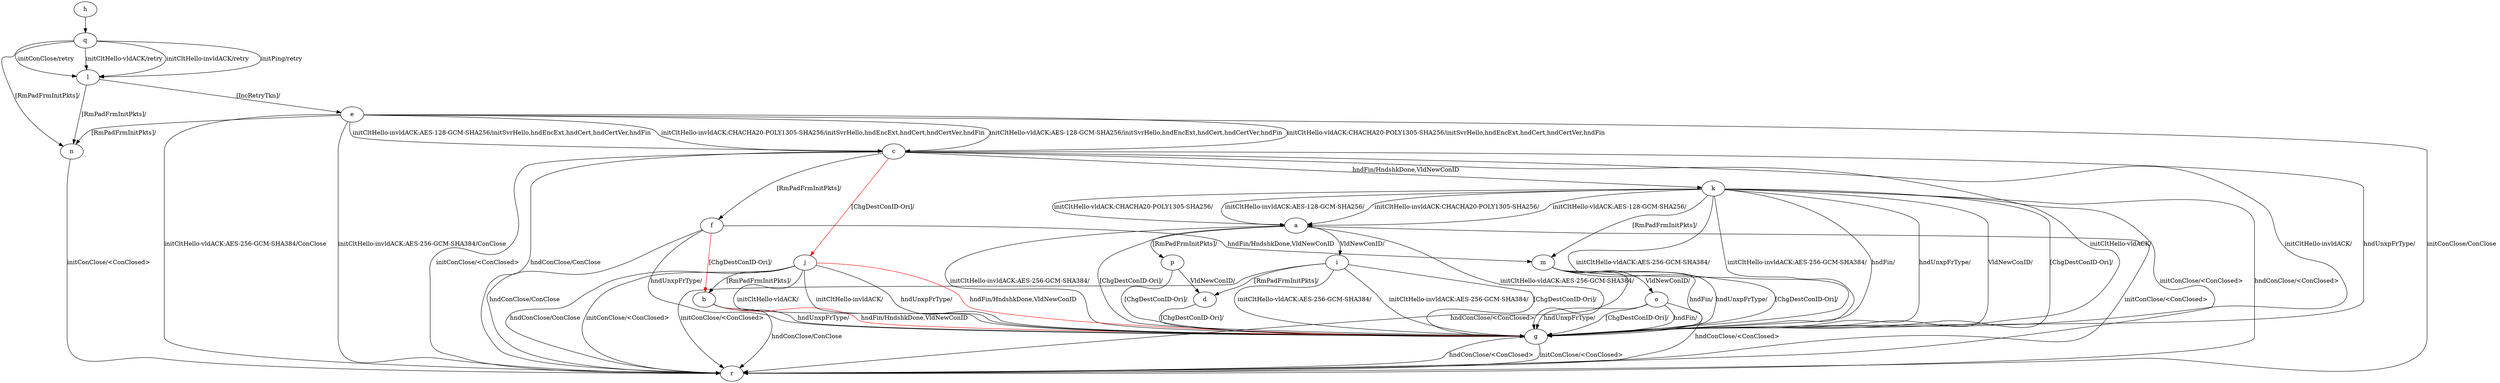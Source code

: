 digraph "" {
	a -> g	[key=0,
		label="initCltHello-vldACK:AES-256-GCM-SHA384/ "];
	a -> g	[key=1,
		label="initCltHello-invldACK:AES-256-GCM-SHA384/ "];
	a -> g	[key=2,
		label="[ChgDestConID-Ori]/ "];
	a -> i	[key=0,
		label="VldNewConID/ "];
	a -> p	[key=0,
		label="[RmPadFrmInitPkts]/ "];
	a -> r	[key=0,
		label="initConClose/<ConClosed> "];
	b -> g	[key=0,
		label="hndUnxpFrType/ "];
	b -> g	[key=1,
		color=red,
		label="hndFin/HndshkDone,VldNewConID "];
	b -> r	[key=0,
		label="hndConClose/ConClose "];
	c -> f	[key=0,
		label="[RmPadFrmInitPkts]/ "];
	c -> g	[key=0,
		label="initCltHello-vldACK/ "];
	c -> g	[key=1,
		label="initCltHello-invldACK/ "];
	c -> g	[key=2,
		label="hndUnxpFrType/ "];
	c -> j	[key=0,
		color=red,
		label="[ChgDestConID-Ori]/ "];
	c -> k	[key=0,
		label="hndFin/HndshkDone,VldNewConID "];
	c -> r	[key=0,
		label="initConClose/<ConClosed> "];
	c -> r	[key=1,
		label="hndConClose/ConClose "];
	d -> g	[key=0,
		label="[ChgDestConID-Ori]/ "];
	e -> c	[key=0,
		label="initCltHello-vldACK:AES-128-GCM-SHA256/initSvrHello,hndEncExt,hndCert,hndCertVer,hndFin "];
	e -> c	[key=1,
		label="initCltHello-vldACK:CHACHA20-POLY1305-SHA256/initSvrHello,hndEncExt,hndCert,hndCertVer,hndFin "];
	e -> c	[key=2,
		label="initCltHello-invldACK:AES-128-GCM-SHA256/initSvrHello,hndEncExt,hndCert,hndCertVer,hndFin "];
	e -> c	[key=3,
		label="initCltHello-invldACK:CHACHA20-POLY1305-SHA256/initSvrHello,hndEncExt,hndCert,hndCertVer,hndFin "];
	e -> n	[key=0,
		label="[RmPadFrmInitPkts]/ "];
	e -> r	[key=0,
		label="initConClose/ConClose "];
	e -> r	[key=1,
		label="initCltHello-vldACK:AES-256-GCM-SHA384/ConClose "];
	e -> r	[key=2,
		label="initCltHello-invldACK:AES-256-GCM-SHA384/ConClose "];
	f -> b	[key=0,
		color=red,
		label="[ChgDestConID-Ori]/ "];
	f -> g	[key=0,
		label="hndUnxpFrType/ "];
	f -> m	[key=0,
		label="hndFin/HndshkDone,VldNewConID "];
	f -> r	[key=0,
		label="hndConClose/ConClose "];
	g -> r	[key=0,
		label="initConClose/<ConClosed> "];
	g -> r	[key=1,
		label="hndConClose/<ConClosed> "];
	h -> q	[key=0];
	i -> d	[key=0,
		label="[RmPadFrmInitPkts]/ "];
	i -> g	[key=0,
		label="initCltHello-vldACK:AES-256-GCM-SHA384/ "];
	i -> g	[key=1,
		label="initCltHello-invldACK:AES-256-GCM-SHA384/ "];
	i -> g	[key=2,
		label="[ChgDestConID-Ori]/ "];
	i -> r	[key=0,
		label="initConClose/<ConClosed> "];
	j -> b	[key=0,
		label="[RmPadFrmInitPkts]/ "];
	j -> g	[key=0,
		label="initCltHello-vldACK/ "];
	j -> g	[key=1,
		label="initCltHello-invldACK/ "];
	j -> g	[key=2,
		label="hndUnxpFrType/ "];
	j -> g	[key=3,
		color=red,
		label="hndFin/HndshkDone,VldNewConID "];
	j -> r	[key=0,
		label="initConClose/<ConClosed> "];
	j -> r	[key=1,
		label="hndConClose/ConClose "];
	k -> a	[key=0,
		label="initCltHello-vldACK:AES-128-GCM-SHA256/ "];
	k -> a	[key=1,
		label="initCltHello-vldACK:CHACHA20-POLY1305-SHA256/ "];
	k -> a	[key=2,
		label="initCltHello-invldACK:AES-128-GCM-SHA256/ "];
	k -> a	[key=3,
		label="initCltHello-invldACK:CHACHA20-POLY1305-SHA256/ "];
	k -> g	[key=0,
		label="initCltHello-vldACK:AES-256-GCM-SHA384/ "];
	k -> g	[key=1,
		label="initCltHello-invldACK:AES-256-GCM-SHA384/ "];
	k -> g	[key=2,
		label="hndFin/ "];
	k -> g	[key=3,
		label="hndUnxpFrType/ "];
	k -> g	[key=4,
		label="VldNewConID/ "];
	k -> g	[key=5,
		label="[ChgDestConID-Ori]/ "];
	k -> m	[key=0,
		label="[RmPadFrmInitPkts]/ "];
	k -> r	[key=0,
		label="initConClose/<ConClosed> "];
	k -> r	[key=1,
		label="hndConClose/<ConClosed> "];
	l -> e	[key=0,
		label="[IncRetryTkn]/ "];
	l -> n	[key=0,
		label="[RmPadFrmInitPkts]/ "];
	m -> g	[key=0,
		label="hndFin/ "];
	m -> g	[key=1,
		label="hndUnxpFrType/ "];
	m -> g	[key=2,
		label="[ChgDestConID-Ori]/ "];
	m -> o	[key=0,
		label="VldNewConID/ "];
	m -> r	[key=0,
		label="hndConClose/<ConClosed> "];
	n -> r	[key=0,
		label="initConClose/<ConClosed> "];
	o -> g	[key=0,
		label="hndFin/ "];
	o -> g	[key=1,
		label="hndUnxpFrType/ "];
	o -> g	[key=2,
		label="[ChgDestConID-Ori]/ "];
	o -> r	[key=0,
		label="hndConClose/<ConClosed> "];
	p -> d	[key=0,
		label="VldNewConID/ "];
	p -> g	[key=0,
		label="[ChgDestConID-Ori]/ "];
	q -> l	[key=0,
		label="initPing/retry "];
	q -> l	[key=1,
		label="initConClose/retry "];
	q -> l	[key=2,
		label="initCltHello-vldACK/retry "];
	q -> l	[key=3,
		label="initCltHello-invldACK/retry "];
	q -> n	[key=0,
		label="[RmPadFrmInitPkts]/ "];
}
